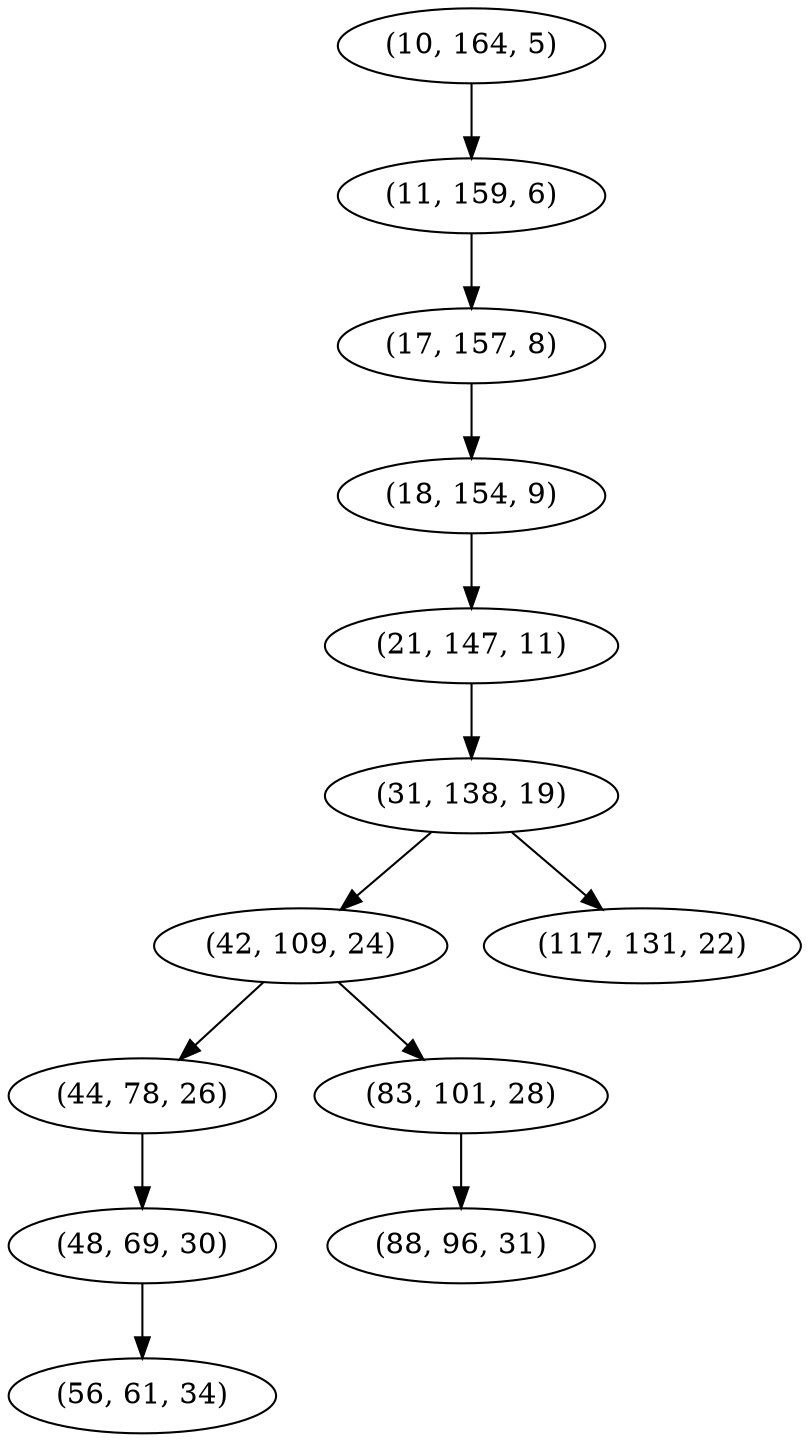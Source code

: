 digraph tree {
    "(10, 164, 5)";
    "(11, 159, 6)";
    "(17, 157, 8)";
    "(18, 154, 9)";
    "(21, 147, 11)";
    "(31, 138, 19)";
    "(42, 109, 24)";
    "(44, 78, 26)";
    "(48, 69, 30)";
    "(56, 61, 34)";
    "(83, 101, 28)";
    "(88, 96, 31)";
    "(117, 131, 22)";
    "(10, 164, 5)" -> "(11, 159, 6)";
    "(11, 159, 6)" -> "(17, 157, 8)";
    "(17, 157, 8)" -> "(18, 154, 9)";
    "(18, 154, 9)" -> "(21, 147, 11)";
    "(21, 147, 11)" -> "(31, 138, 19)";
    "(31, 138, 19)" -> "(42, 109, 24)";
    "(31, 138, 19)" -> "(117, 131, 22)";
    "(42, 109, 24)" -> "(44, 78, 26)";
    "(42, 109, 24)" -> "(83, 101, 28)";
    "(44, 78, 26)" -> "(48, 69, 30)";
    "(48, 69, 30)" -> "(56, 61, 34)";
    "(83, 101, 28)" -> "(88, 96, 31)";
}
